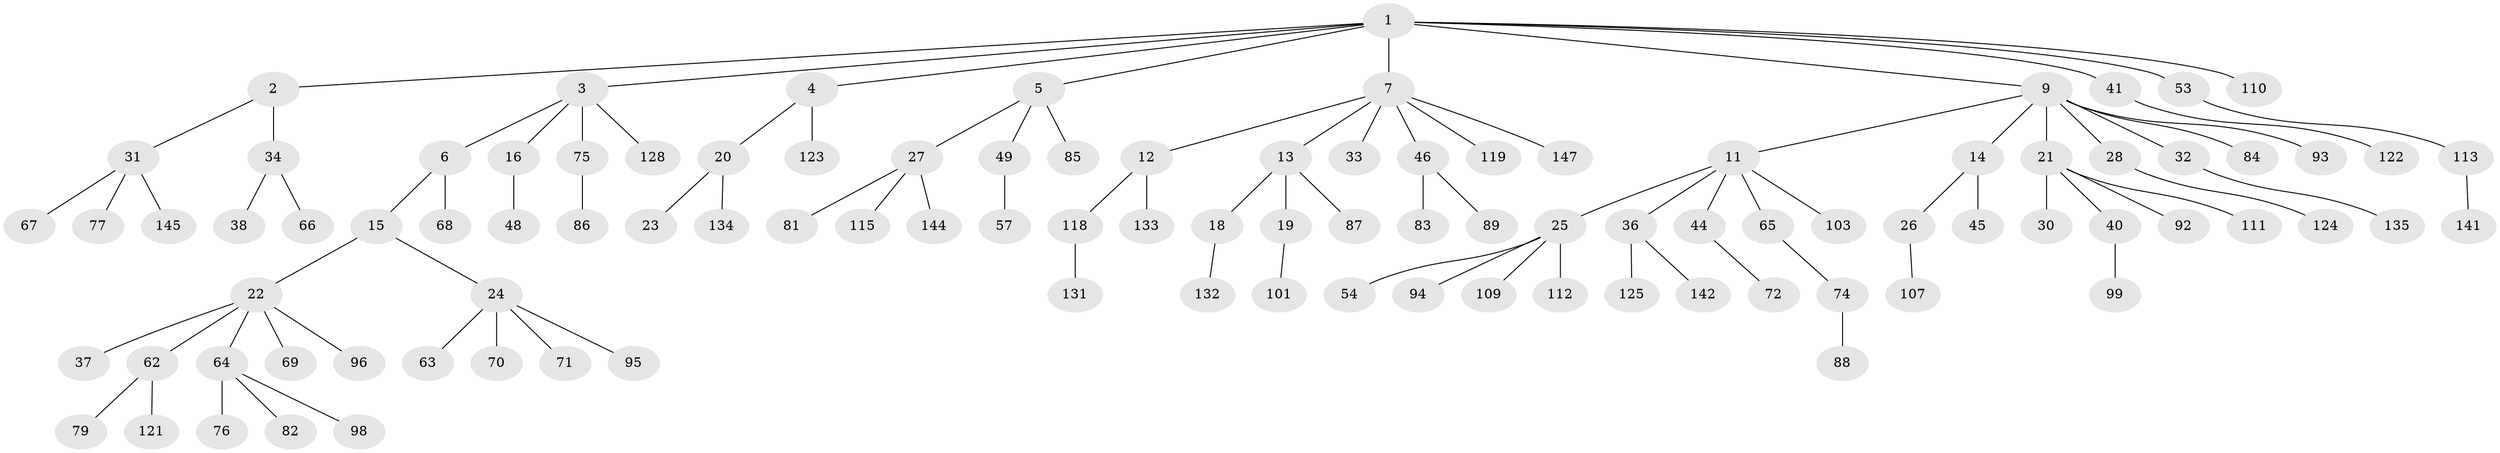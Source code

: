 // original degree distribution, {10: 0.006802721088435374, 4: 0.08843537414965986, 6: 0.034013605442176874, 3: 0.11564625850340136, 2: 0.21768707482993196, 7: 0.006802721088435374, 1: 0.5306122448979592}
// Generated by graph-tools (version 1.1) at 2025/11/02/27/25 16:11:28]
// undirected, 102 vertices, 101 edges
graph export_dot {
graph [start="1"]
  node [color=gray90,style=filled];
  1 [super="+43"];
  2 [super="+108"];
  3 [super="+97"];
  4 [super="+17"];
  5 [super="+47"];
  6 [super="+73"];
  7 [super="+8"];
  9 [super="+10"];
  11 [super="+52"];
  12 [super="+42"];
  13;
  14;
  15;
  16 [super="+39"];
  18;
  19;
  20 [super="+100"];
  21 [super="+117"];
  22 [super="+35"];
  23 [super="+51"];
  24 [super="+59"];
  25 [super="+29"];
  26 [super="+60"];
  27 [super="+56"];
  28 [super="+50"];
  30;
  31;
  32;
  33;
  34 [super="+114"];
  36 [super="+129"];
  37 [super="+146"];
  38 [super="+130"];
  40;
  41 [super="+120"];
  44 [super="+58"];
  45 [super="+80"];
  46 [super="+102"];
  48;
  49 [super="+55"];
  53 [super="+61"];
  54;
  57 [super="+78"];
  62 [super="+90"];
  63 [super="+137"];
  64;
  65 [super="+143"];
  66 [super="+104"];
  67 [super="+136"];
  68;
  69;
  70;
  71 [super="+126"];
  72;
  74;
  75 [super="+91"];
  76;
  77;
  79;
  81;
  82 [super="+127"];
  83;
  84 [super="+105"];
  85;
  86 [super="+116"];
  87 [super="+139"];
  88 [super="+106"];
  89;
  92;
  93;
  94;
  95;
  96;
  98;
  99;
  101;
  103;
  107;
  109;
  110;
  111;
  112 [super="+138"];
  113;
  115;
  118 [super="+140"];
  119;
  121;
  122;
  123;
  124;
  125;
  128;
  131;
  132;
  133;
  134;
  135;
  141;
  142;
  144;
  145;
  147;
  1 -- 2;
  1 -- 3;
  1 -- 4;
  1 -- 5;
  1 -- 7;
  1 -- 9;
  1 -- 41;
  1 -- 53;
  1 -- 110;
  2 -- 31;
  2 -- 34;
  3 -- 6;
  3 -- 16;
  3 -- 75;
  3 -- 128;
  4 -- 20;
  4 -- 123;
  5 -- 27;
  5 -- 49;
  5 -- 85;
  6 -- 15;
  6 -- 68;
  7 -- 33;
  7 -- 147;
  7 -- 119;
  7 -- 12;
  7 -- 13;
  7 -- 46;
  9 -- 11;
  9 -- 14;
  9 -- 21;
  9 -- 28;
  9 -- 32;
  9 -- 84;
  9 -- 93;
  11 -- 25;
  11 -- 36;
  11 -- 44;
  11 -- 103;
  11 -- 65;
  12 -- 118;
  12 -- 133;
  13 -- 18;
  13 -- 19;
  13 -- 87;
  14 -- 26;
  14 -- 45;
  15 -- 22;
  15 -- 24;
  16 -- 48;
  18 -- 132;
  19 -- 101;
  20 -- 23;
  20 -- 134;
  21 -- 30;
  21 -- 40;
  21 -- 92;
  21 -- 111;
  22 -- 62;
  22 -- 64;
  22 -- 69;
  22 -- 96;
  22 -- 37;
  24 -- 63;
  24 -- 95;
  24 -- 70;
  24 -- 71;
  25 -- 94;
  25 -- 112;
  25 -- 109;
  25 -- 54;
  26 -- 107;
  27 -- 144;
  27 -- 115;
  27 -- 81;
  28 -- 124;
  31 -- 67;
  31 -- 77;
  31 -- 145;
  32 -- 135;
  34 -- 38;
  34 -- 66;
  36 -- 125;
  36 -- 142;
  40 -- 99;
  41 -- 122;
  44 -- 72;
  46 -- 83;
  46 -- 89;
  49 -- 57;
  53 -- 113;
  62 -- 79;
  62 -- 121;
  64 -- 76;
  64 -- 82;
  64 -- 98;
  65 -- 74;
  74 -- 88;
  75 -- 86;
  113 -- 141;
  118 -- 131;
}
